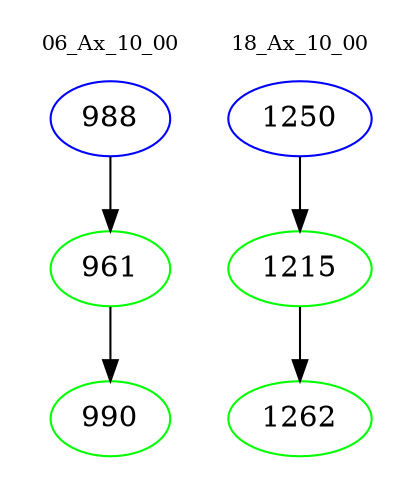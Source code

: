 digraph{
subgraph cluster_0 {
color = white
label = "06_Ax_10_00";
fontsize=10;
T0_988 [label="988", color="blue"]
T0_988 -> T0_961 [color="black"]
T0_961 [label="961", color="green"]
T0_961 -> T0_990 [color="black"]
T0_990 [label="990", color="green"]
}
subgraph cluster_1 {
color = white
label = "18_Ax_10_00";
fontsize=10;
T1_1250 [label="1250", color="blue"]
T1_1250 -> T1_1215 [color="black"]
T1_1215 [label="1215", color="green"]
T1_1215 -> T1_1262 [color="black"]
T1_1262 [label="1262", color="green"]
}
}
